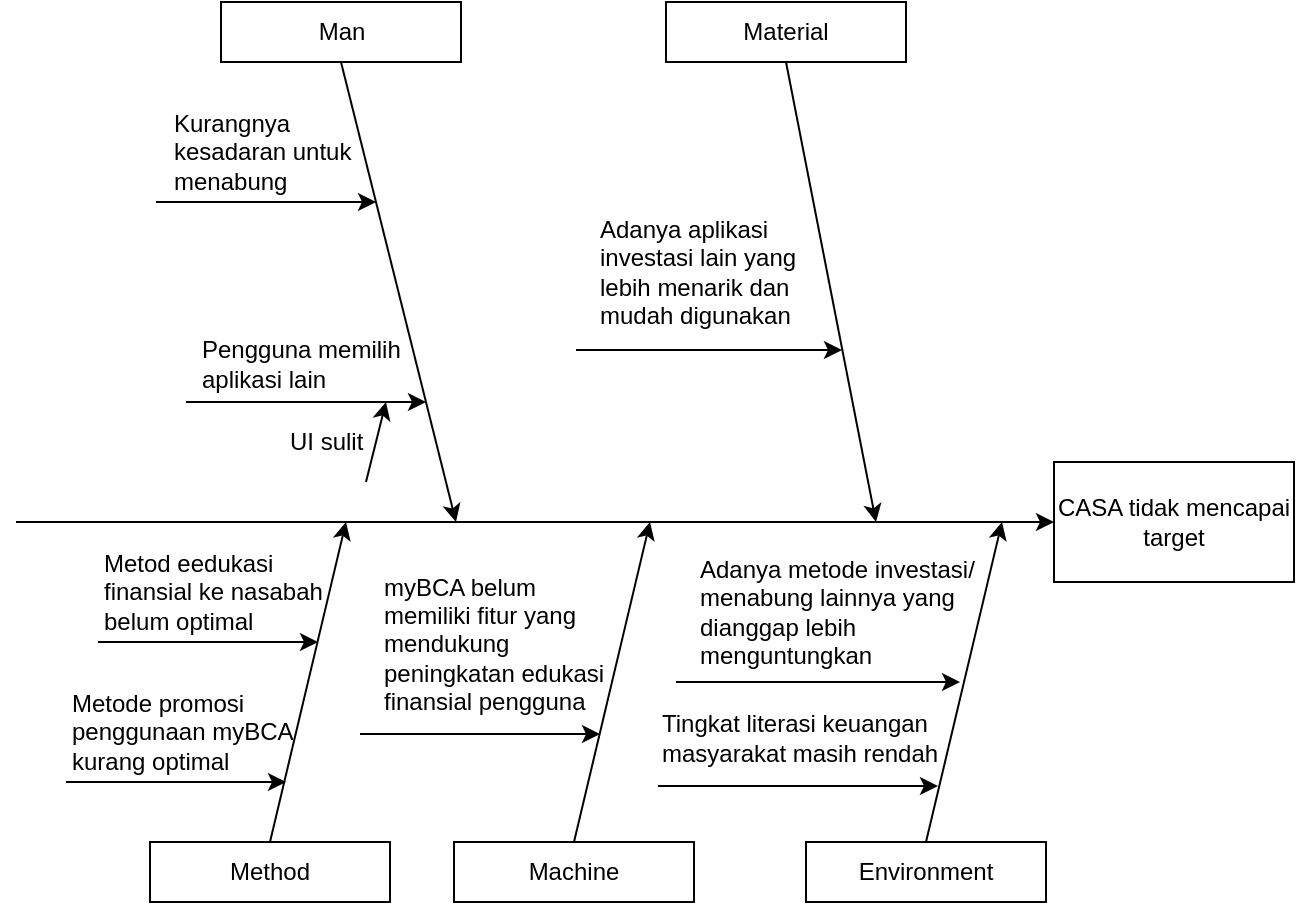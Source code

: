 <mxfile version="26.2.14">
  <diagram name="Page-1" id="qfDzfwDS7NNxpKFlNezq">
    <mxGraphModel dx="1139" dy="552" grid="1" gridSize="10" guides="1" tooltips="1" connect="1" arrows="1" fold="1" page="1" pageScale="1" pageWidth="850" pageHeight="1100" math="0" shadow="0">
      <root>
        <mxCell id="0" />
        <mxCell id="1" parent="0" />
        <mxCell id="76y8zhwa9Jyq83_iabyD-1" value="CASA tidak mencapai target" style="rounded=0;whiteSpace=wrap;html=1;" vertex="1" parent="1">
          <mxGeometry x="559" y="450" width="120" height="60" as="geometry" />
        </mxCell>
        <mxCell id="76y8zhwa9Jyq83_iabyD-2" value="" style="endArrow=classic;html=1;rounded=0;entryX=0;entryY=0.5;entryDx=0;entryDy=0;" edge="1" parent="1" target="76y8zhwa9Jyq83_iabyD-1">
          <mxGeometry width="50" height="50" relative="1" as="geometry">
            <mxPoint x="40" y="480" as="sourcePoint" />
            <mxPoint x="520" y="280" as="targetPoint" />
          </mxGeometry>
        </mxCell>
        <mxCell id="76y8zhwa9Jyq83_iabyD-3" value="Man" style="rounded=0;whiteSpace=wrap;html=1;" vertex="1" parent="1">
          <mxGeometry x="142.5" y="220" width="120" height="30" as="geometry" />
        </mxCell>
        <mxCell id="76y8zhwa9Jyq83_iabyD-4" value="" style="endArrow=classic;html=1;rounded=0;exitX=0.5;exitY=1;exitDx=0;exitDy=0;" edge="1" parent="1" source="76y8zhwa9Jyq83_iabyD-3">
          <mxGeometry width="50" height="50" relative="1" as="geometry">
            <mxPoint x="280" y="370" as="sourcePoint" />
            <mxPoint x="260" y="480" as="targetPoint" />
          </mxGeometry>
        </mxCell>
        <mxCell id="76y8zhwa9Jyq83_iabyD-5" value="" style="endArrow=classic;html=1;rounded=0;" edge="1" parent="1">
          <mxGeometry width="50" height="50" relative="1" as="geometry">
            <mxPoint x="125" y="420" as="sourcePoint" />
            <mxPoint x="245" y="420" as="targetPoint" />
          </mxGeometry>
        </mxCell>
        <mxCell id="76y8zhwa9Jyq83_iabyD-6" value="Pengguna memilih aplikasi lain" style="text;html=1;align=left;verticalAlign=middle;whiteSpace=wrap;rounded=0;" vertex="1" parent="1">
          <mxGeometry x="131" y="386" width="110" height="30" as="geometry" />
        </mxCell>
        <mxCell id="76y8zhwa9Jyq83_iabyD-7" value="" style="endArrow=classic;html=1;rounded=0;" edge="1" parent="1">
          <mxGeometry width="50" height="50" relative="1" as="geometry">
            <mxPoint x="215" y="460" as="sourcePoint" />
            <mxPoint x="225" y="420" as="targetPoint" />
          </mxGeometry>
        </mxCell>
        <mxCell id="76y8zhwa9Jyq83_iabyD-8" value="UI sulit" style="text;html=1;align=left;verticalAlign=middle;whiteSpace=wrap;rounded=0;" vertex="1" parent="1">
          <mxGeometry x="175" y="430" width="45" height="20" as="geometry" />
        </mxCell>
        <mxCell id="76y8zhwa9Jyq83_iabyD-10" value="" style="endArrow=classic;html=1;rounded=0;" edge="1" parent="1">
          <mxGeometry width="50" height="50" relative="1" as="geometry">
            <mxPoint x="110" y="320" as="sourcePoint" />
            <mxPoint x="220" y="320" as="targetPoint" />
          </mxGeometry>
        </mxCell>
        <mxCell id="76y8zhwa9Jyq83_iabyD-11" value="Kurangnya kesadaran untuk menabung" style="text;html=1;align=left;verticalAlign=middle;whiteSpace=wrap;rounded=0;" vertex="1" parent="1">
          <mxGeometry x="117" y="280" width="100" height="30" as="geometry" />
        </mxCell>
        <mxCell id="76y8zhwa9Jyq83_iabyD-12" value="Material" style="rounded=0;whiteSpace=wrap;html=1;" vertex="1" parent="1">
          <mxGeometry x="365" y="220" width="120" height="30" as="geometry" />
        </mxCell>
        <mxCell id="76y8zhwa9Jyq83_iabyD-13" value="" style="endArrow=classic;html=1;rounded=0;exitX=0.5;exitY=1;exitDx=0;exitDy=0;" edge="1" parent="1" source="76y8zhwa9Jyq83_iabyD-12">
          <mxGeometry width="50" height="50" relative="1" as="geometry">
            <mxPoint x="230" y="260" as="sourcePoint" />
            <mxPoint x="470" y="480" as="targetPoint" />
          </mxGeometry>
        </mxCell>
        <mxCell id="76y8zhwa9Jyq83_iabyD-14" value="" style="endArrow=classic;html=1;rounded=0;" edge="1" parent="1">
          <mxGeometry width="50" height="50" relative="1" as="geometry">
            <mxPoint x="320" y="394" as="sourcePoint" />
            <mxPoint x="453" y="394" as="targetPoint" />
          </mxGeometry>
        </mxCell>
        <mxCell id="76y8zhwa9Jyq83_iabyD-15" value="Adanya aplikasi investasi lain yang lebih menarik dan mudah digunakan" style="text;html=1;align=left;verticalAlign=middle;whiteSpace=wrap;rounded=0;" vertex="1" parent="1">
          <mxGeometry x="330" y="330" width="121" height="50" as="geometry" />
        </mxCell>
        <mxCell id="76y8zhwa9Jyq83_iabyD-16" value="Method" style="rounded=0;whiteSpace=wrap;html=1;" vertex="1" parent="1">
          <mxGeometry x="107" y="640" width="120" height="30" as="geometry" />
        </mxCell>
        <mxCell id="76y8zhwa9Jyq83_iabyD-17" value="" style="endArrow=classic;html=1;rounded=0;exitX=0.5;exitY=0;exitDx=0;exitDy=0;" edge="1" parent="1" source="76y8zhwa9Jyq83_iabyD-16">
          <mxGeometry width="50" height="50" relative="1" as="geometry">
            <mxPoint x="405" y="490" as="sourcePoint" />
            <mxPoint x="205" y="480" as="targetPoint" />
          </mxGeometry>
        </mxCell>
        <mxCell id="76y8zhwa9Jyq83_iabyD-19" value="" style="endArrow=classic;html=1;rounded=0;" edge="1" parent="1">
          <mxGeometry width="50" height="50" relative="1" as="geometry">
            <mxPoint x="81" y="540" as="sourcePoint" />
            <mxPoint x="191" y="540" as="targetPoint" />
          </mxGeometry>
        </mxCell>
        <mxCell id="76y8zhwa9Jyq83_iabyD-20" value="Metod eedukasi finansial ke nasabah belum optimal" style="text;html=1;align=left;verticalAlign=middle;whiteSpace=wrap;rounded=0;" vertex="1" parent="1">
          <mxGeometry x="82" y="500" width="118" height="30" as="geometry" />
        </mxCell>
        <mxCell id="76y8zhwa9Jyq83_iabyD-21" value="" style="endArrow=classic;html=1;rounded=0;" edge="1" parent="1">
          <mxGeometry width="50" height="50" relative="1" as="geometry">
            <mxPoint x="65" y="610" as="sourcePoint" />
            <mxPoint x="175" y="610" as="targetPoint" />
          </mxGeometry>
        </mxCell>
        <mxCell id="76y8zhwa9Jyq83_iabyD-22" value="Metode promosi penggunaan myBCA kurang optimal" style="text;html=1;align=left;verticalAlign=middle;whiteSpace=wrap;rounded=0;" vertex="1" parent="1">
          <mxGeometry x="66" y="570" width="118" height="30" as="geometry" />
        </mxCell>
        <mxCell id="76y8zhwa9Jyq83_iabyD-29" value="Machine" style="rounded=0;whiteSpace=wrap;html=1;" vertex="1" parent="1">
          <mxGeometry x="259" y="640" width="120" height="30" as="geometry" />
        </mxCell>
        <mxCell id="76y8zhwa9Jyq83_iabyD-30" value="" style="endArrow=classic;html=1;rounded=0;exitX=0.5;exitY=0;exitDx=0;exitDy=0;" edge="1" parent="1" source="76y8zhwa9Jyq83_iabyD-29">
          <mxGeometry width="50" height="50" relative="1" as="geometry">
            <mxPoint x="557" y="490" as="sourcePoint" />
            <mxPoint x="357" y="480" as="targetPoint" />
          </mxGeometry>
        </mxCell>
        <mxCell id="76y8zhwa9Jyq83_iabyD-33" value="" style="endArrow=classic;html=1;rounded=0;" edge="1" parent="1">
          <mxGeometry width="50" height="50" relative="1" as="geometry">
            <mxPoint x="212" y="586" as="sourcePoint" />
            <mxPoint x="332" y="586" as="targetPoint" />
          </mxGeometry>
        </mxCell>
        <mxCell id="76y8zhwa9Jyq83_iabyD-34" value="myBCA belum memiliki fitur yang mendukung peningkatan edukasi finansial pengguna" style="text;html=1;align=left;verticalAlign=middle;whiteSpace=wrap;rounded=0;" vertex="1" parent="1">
          <mxGeometry x="222" y="526" width="115" height="30" as="geometry" />
        </mxCell>
        <mxCell id="76y8zhwa9Jyq83_iabyD-49" value="Environment" style="rounded=0;whiteSpace=wrap;html=1;" vertex="1" parent="1">
          <mxGeometry x="435" y="640" width="120" height="30" as="geometry" />
        </mxCell>
        <mxCell id="76y8zhwa9Jyq83_iabyD-50" value="" style="endArrow=classic;html=1;rounded=0;exitX=0.5;exitY=0;exitDx=0;exitDy=0;" edge="1" parent="1" source="76y8zhwa9Jyq83_iabyD-49">
          <mxGeometry width="50" height="50" relative="1" as="geometry">
            <mxPoint x="733" y="490" as="sourcePoint" />
            <mxPoint x="533" y="480" as="targetPoint" />
          </mxGeometry>
        </mxCell>
        <mxCell id="76y8zhwa9Jyq83_iabyD-51" value="" style="endArrow=classic;html=1;rounded=0;" edge="1" parent="1">
          <mxGeometry width="50" height="50" relative="1" as="geometry">
            <mxPoint x="370" y="560" as="sourcePoint" />
            <mxPoint x="512" y="560" as="targetPoint" />
          </mxGeometry>
        </mxCell>
        <mxCell id="76y8zhwa9Jyq83_iabyD-52" value="Adanya metode investasi/ menabung lainnya yang dianggap lebih menguntungkan" style="text;html=1;align=left;verticalAlign=middle;whiteSpace=wrap;rounded=0;" vertex="1" parent="1">
          <mxGeometry x="380" y="490" width="140" height="70" as="geometry" />
        </mxCell>
        <mxCell id="76y8zhwa9Jyq83_iabyD-53" value="" style="endArrow=classic;html=1;rounded=0;" edge="1" parent="1">
          <mxGeometry width="50" height="50" relative="1" as="geometry">
            <mxPoint x="361" y="612" as="sourcePoint" />
            <mxPoint x="501" y="612" as="targetPoint" />
          </mxGeometry>
        </mxCell>
        <mxCell id="76y8zhwa9Jyq83_iabyD-54" value="Tingkat literasi keuangan masyarakat masih rendah" style="text;html=1;align=left;verticalAlign=middle;whiteSpace=wrap;rounded=0;" vertex="1" parent="1">
          <mxGeometry x="361" y="573" width="146" height="30" as="geometry" />
        </mxCell>
      </root>
    </mxGraphModel>
  </diagram>
</mxfile>
